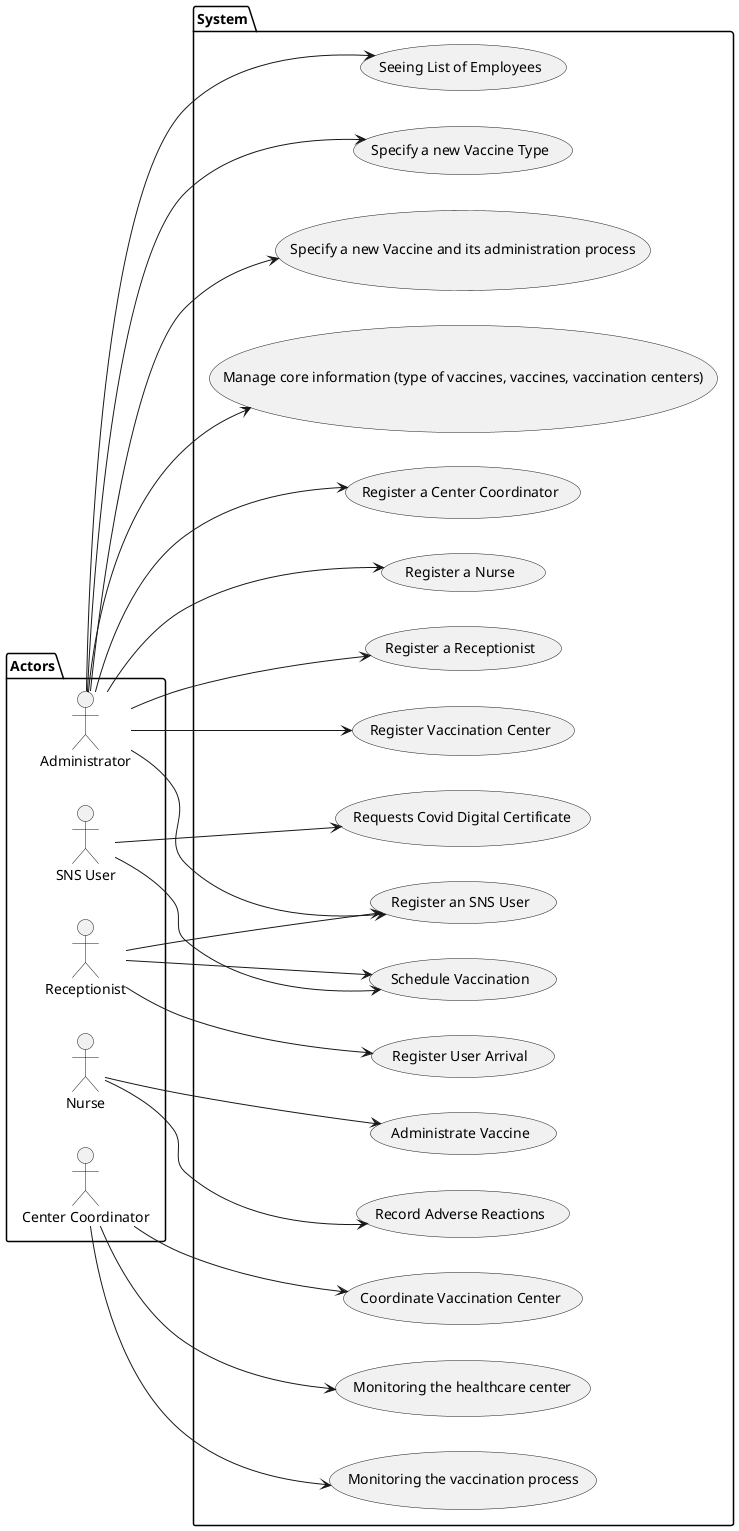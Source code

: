 @startuml


package System{

usecase UC1 as "Manage core information (type of vaccines, vaccines, vaccination centers)"
usecase UC2 as "Register an SNS User"
usecase UC3 as "Register a Center Coordinator"
usecase UC4 as "Register a Nurse"
usecase UC5 as "Register a Receptionist"
usecase UC6 as "Coordinate Vaccination Center"
usecase UC7 as "Requests Covid Digital Certificate"
usecase UC8 as "Administrate Vaccine"
usecase UC9 as "Record Adverse Reactions"
usecase UC10 as "Schedule Vaccination"
usecase UC11 as "Register User Arrival"
usecase UC12 as "Register Vaccination Center"
usecase UC13 as "Seeing List of Employees"
usecase UC14 as "Specify a new Vaccine Type"
usecase UC15 as "Specify a new Vaccine and its administration process"
usecase UC16 as "Monitoring the vaccination process"
usecase UC17 as "Monitoring the healthcare center"

}


package Actors{

actor "Administrator" as ADMIN
actor "Center Coordinator" as CC
actor "Nurse" as NU
actor "Receptionist" as RC
actor "SNS User" as SU

}

left to right direction



/' Admin '/
ADMIN --> (UC2)
ADMIN --> (UC3)
ADMIN --> (UC4)
ADMIN --> (UC5)
ADMIN --> (UC1)
ADMIN --> (UC12)
ADMIN --> (UC13)
ADMIN --> (UC14)
ADMIN --> (UC15)

/'Receptionist'/
RC --> (UC11)
RC --> (UC10)
RC --> (UC2)

/'Center Coordinator'/
CC --> (UC6)
CC --> (UC16)
CC --> (UC17)

/'SNS User'/
SU --> (UC7)
SU --> (UC10)

/'Nurse'/
NU --> (UC8)
NU --> (UC9)




@enduml